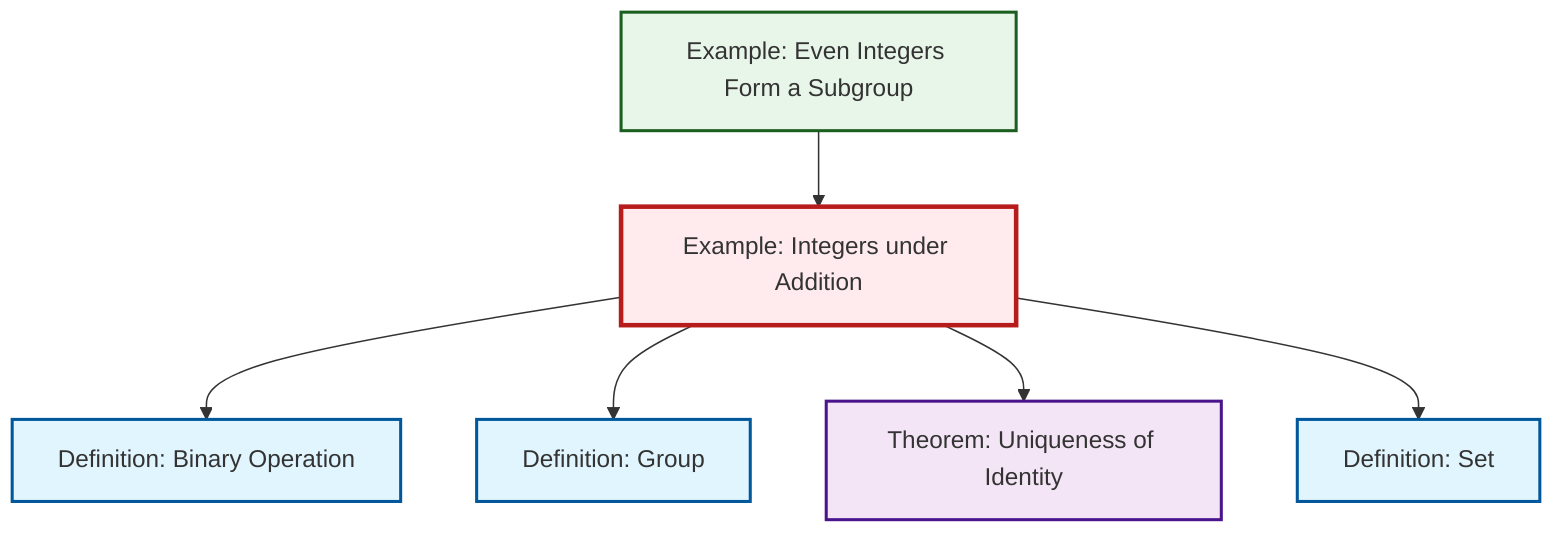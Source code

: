 graph TD
    classDef definition fill:#e1f5fe,stroke:#01579b,stroke-width:2px
    classDef theorem fill:#f3e5f5,stroke:#4a148c,stroke-width:2px
    classDef axiom fill:#fff3e0,stroke:#e65100,stroke-width:2px
    classDef example fill:#e8f5e9,stroke:#1b5e20,stroke-width:2px
    classDef current fill:#ffebee,stroke:#b71c1c,stroke-width:3px
    def-set["Definition: Set"]:::definition
    thm-unique-identity["Theorem: Uniqueness of Identity"]:::theorem
    ex-even-integers-subgroup["Example: Even Integers Form a Subgroup"]:::example
    def-binary-operation["Definition: Binary Operation"]:::definition
    def-group["Definition: Group"]:::definition
    ex-integers-addition["Example: Integers under Addition"]:::example
    ex-even-integers-subgroup --> ex-integers-addition
    ex-integers-addition --> def-binary-operation
    ex-integers-addition --> def-group
    ex-integers-addition --> thm-unique-identity
    ex-integers-addition --> def-set
    class ex-integers-addition current